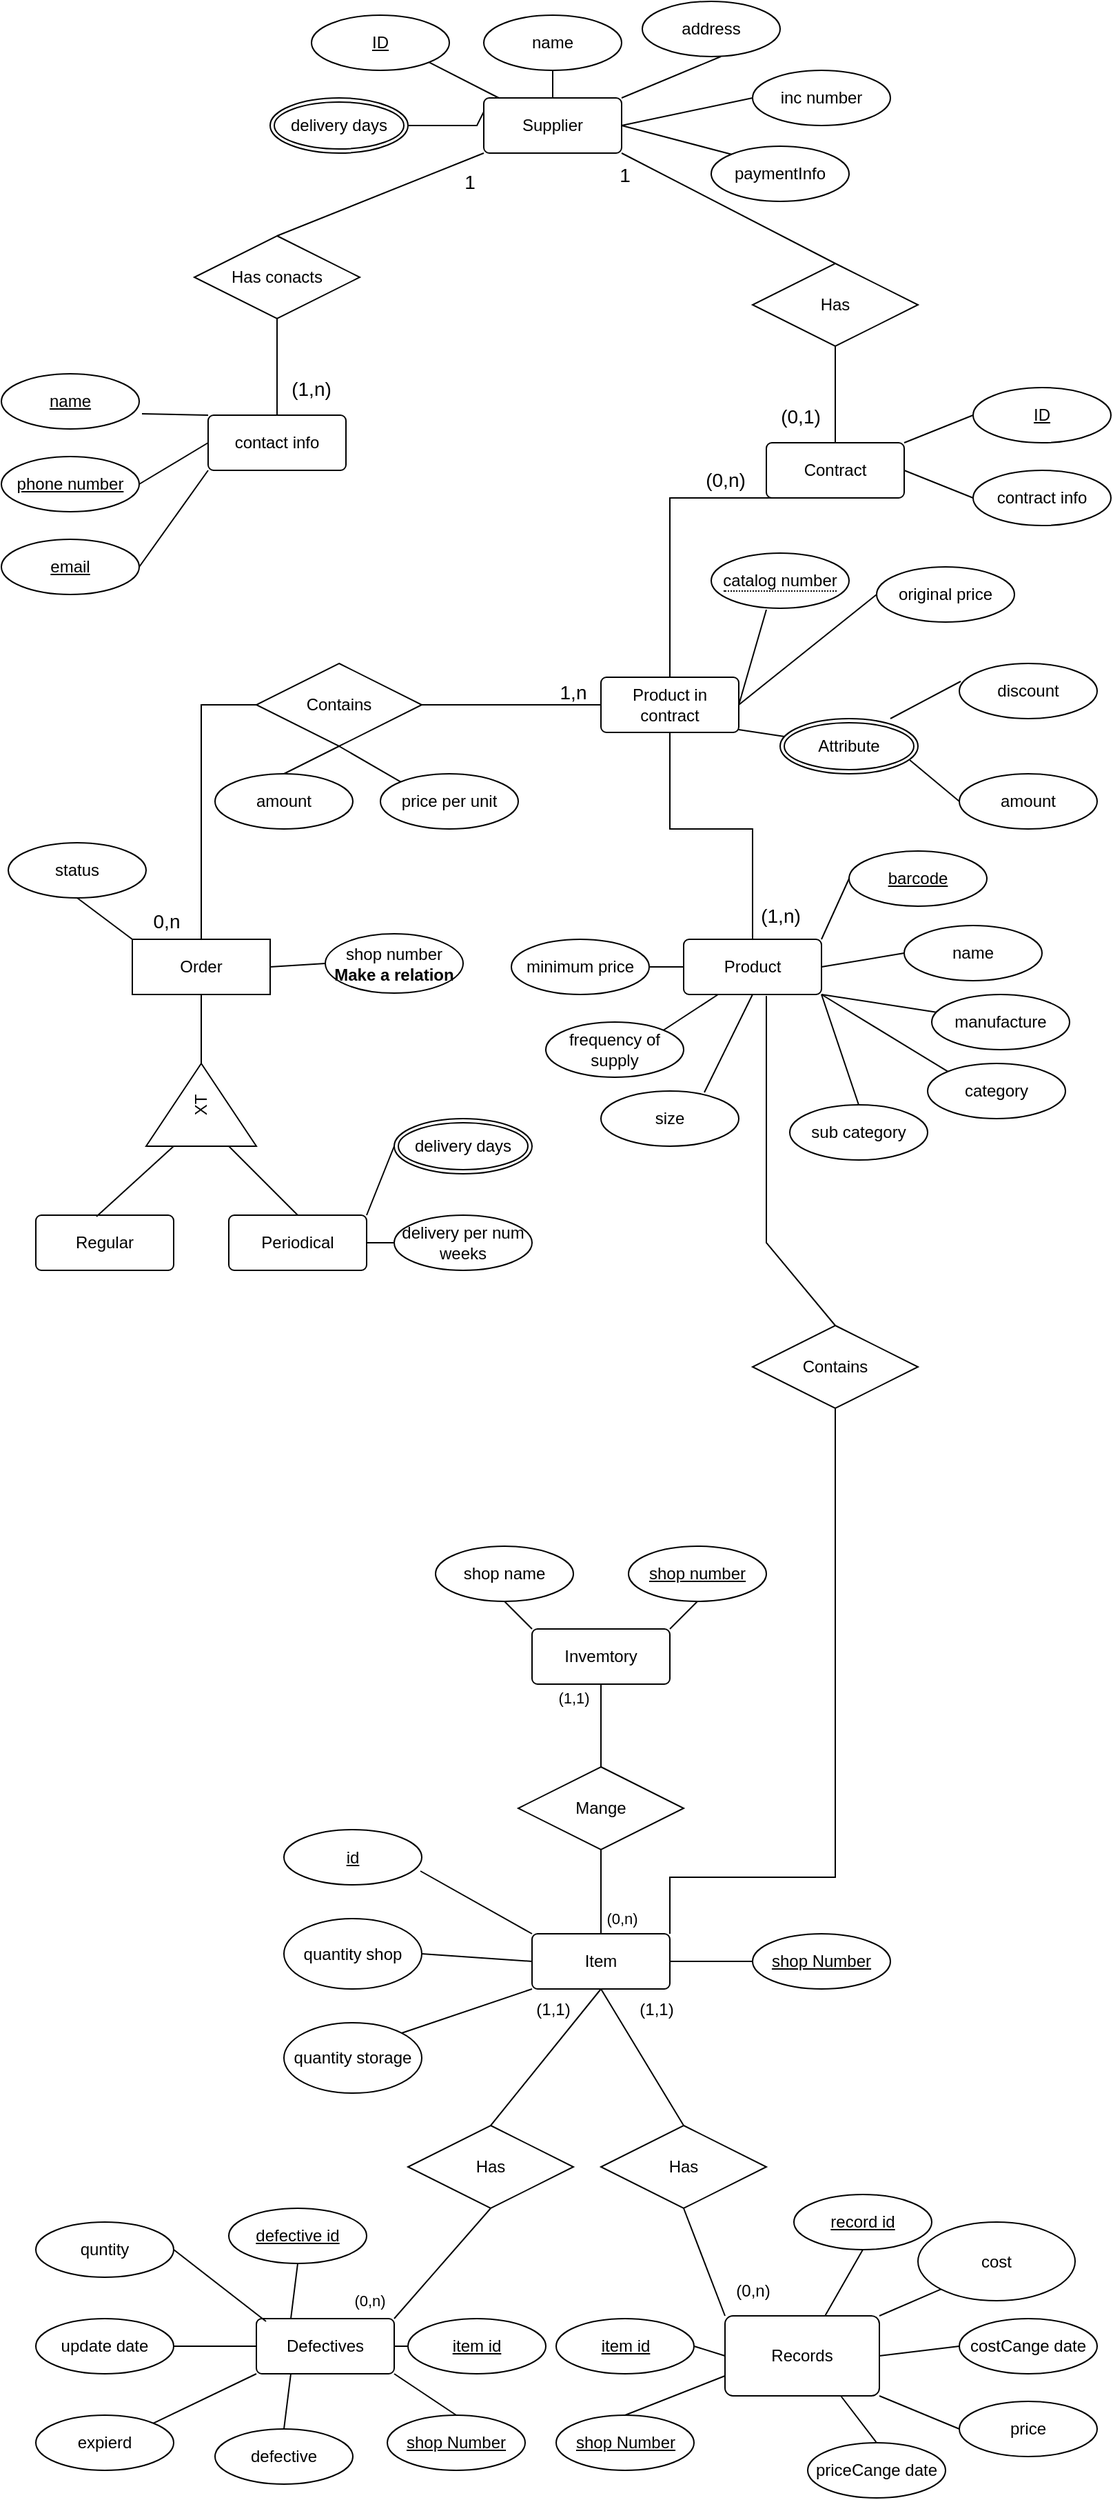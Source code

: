 <mxfile version="13.1.0" type="device"><diagram id="-EdxW_-E87VgU-9ESqdg" name="Page-1"><mxGraphModel dx="1422" dy="791" grid="1" gridSize="10" guides="1" tooltips="1" connect="1" arrows="1" fold="1" page="1" pageScale="1" pageWidth="850" pageHeight="1100" math="0" shadow="0"><root><mxCell id="0"/><mxCell id="1" parent="0"/><mxCell id="DoEyMygo4zdiLd33xUsy-1" value="Supplier" style="rounded=1;arcSize=10;whiteSpace=wrap;html=1;align=center;" parent="1" vertex="1"><mxGeometry x="375" y="90" width="100" height="40" as="geometry"/></mxCell><mxCell id="DoEyMygo4zdiLd33xUsy-2" value="ID" style="ellipse;whiteSpace=wrap;html=1;align=center;fontStyle=4;" parent="1" vertex="1"><mxGeometry x="250" y="30" width="100" height="40" as="geometry"/></mxCell><mxCell id="DoEyMygo4zdiLd33xUsy-3" value="" style="endArrow=none;html=1;rounded=0;exitX=1;exitY=1;exitDx=0;exitDy=0;" parent="1" source="DoEyMygo4zdiLd33xUsy-2" target="DoEyMygo4zdiLd33xUsy-1" edge="1"><mxGeometry relative="1" as="geometry"><mxPoint x="340" y="310" as="sourcePoint"/><mxPoint x="500" y="310" as="targetPoint"/></mxGeometry></mxCell><mxCell id="DoEyMygo4zdiLd33xUsy-4" value="name" style="ellipse;whiteSpace=wrap;html=1;align=center;" parent="1" vertex="1"><mxGeometry x="375" y="30" width="100" height="40" as="geometry"/></mxCell><mxCell id="DoEyMygo4zdiLd33xUsy-6" value="inc number" style="ellipse;whiteSpace=wrap;html=1;align=center;" parent="1" vertex="1"><mxGeometry x="570" y="70" width="100" height="40" as="geometry"/></mxCell><mxCell id="DoEyMygo4zdiLd33xUsy-7" value="address" style="ellipse;whiteSpace=wrap;html=1;align=center;" parent="1" vertex="1"><mxGeometry x="490" y="20" width="100" height="40" as="geometry"/></mxCell><mxCell id="DoEyMygo4zdiLd33xUsy-12" value="" style="endArrow=none;html=1;rounded=0;entryX=0;entryY=0.5;entryDx=0;entryDy=0;exitX=1;exitY=0.5;exitDx=0;exitDy=0;" parent="1" source="DoEyMygo4zdiLd33xUsy-1" target="DoEyMygo4zdiLd33xUsy-6" edge="1"><mxGeometry relative="1" as="geometry"><mxPoint x="350" y="190" as="sourcePoint"/><mxPoint x="510" y="190" as="targetPoint"/></mxGeometry></mxCell><mxCell id="DoEyMygo4zdiLd33xUsy-13" value="" style="endArrow=none;html=1;rounded=0;entryX=0.5;entryY=1;entryDx=0;entryDy=0;exitX=0.5;exitY=0;exitDx=0;exitDy=0;" parent="1" source="DoEyMygo4zdiLd33xUsy-1" target="DoEyMygo4zdiLd33xUsy-4" edge="1"><mxGeometry relative="1" as="geometry"><mxPoint x="260" y="150" as="sourcePoint"/><mxPoint x="420" y="150" as="targetPoint"/></mxGeometry></mxCell><mxCell id="DoEyMygo4zdiLd33xUsy-14" value="" style="endArrow=none;html=1;rounded=0;entryX=0.57;entryY=1;entryDx=0;entryDy=0;entryPerimeter=0;exitX=1;exitY=0;exitDx=0;exitDy=0;" parent="1" source="DoEyMygo4zdiLd33xUsy-1" target="DoEyMygo4zdiLd33xUsy-7" edge="1"><mxGeometry relative="1" as="geometry"><mxPoint x="400" y="109" as="sourcePoint"/><mxPoint x="560" y="109" as="targetPoint"/></mxGeometry></mxCell><mxCell id="DoEyMygo4zdiLd33xUsy-15" value="" style="endArrow=none;html=1;rounded=0;exitX=0;exitY=0.25;exitDx=0;exitDy=0;" parent="1" source="DoEyMygo4zdiLd33xUsy-1" target="DoEyMygo4zdiLd33xUsy-19" edge="1"><mxGeometry relative="1" as="geometry"><mxPoint x="60" y="120" as="sourcePoint"/><mxPoint x="220" y="120" as="targetPoint"/><Array as="points"><mxPoint x="370" y="110"/></Array></mxGeometry></mxCell><mxCell id="DoEyMygo4zdiLd33xUsy-16" value="" style="endArrow=none;html=1;rounded=0;entryX=0;entryY=0.5;entryDx=0;entryDy=0;exitX=1;exitY=0.5;exitDx=0;exitDy=0;" parent="1" source="DoEyMygo4zdiLd33xUsy-38" target="DoEyMygo4zdiLd33xUsy-49" edge="1"><mxGeometry relative="1" as="geometry"><mxPoint x="80" y="70" as="sourcePoint"/><mxPoint x="240" y="70" as="targetPoint"/></mxGeometry></mxCell><mxCell id="DoEyMygo4zdiLd33xUsy-19" value="delivery days" style="ellipse;shape=doubleEllipse;margin=3;whiteSpace=wrap;html=1;align=center;" parent="1" vertex="1"><mxGeometry x="220" y="90" width="100" height="40" as="geometry"/></mxCell><mxCell id="DoEyMygo4zdiLd33xUsy-37" value="" style="group" parent="1" vertex="1" connectable="0"><mxGeometry x="25" y="140" width="350" height="310" as="geometry"/></mxCell><mxCell id="DoEyMygo4zdiLd33xUsy-8" value="&lt;u&gt;name&lt;/u&gt;" style="ellipse;whiteSpace=wrap;html=1;align=center;" parent="DoEyMygo4zdiLd33xUsy-37" vertex="1"><mxGeometry y="150" width="100" height="40" as="geometry"/></mxCell><mxCell id="DoEyMygo4zdiLd33xUsy-9" value="&lt;u&gt;phone number&lt;/u&gt;" style="ellipse;whiteSpace=wrap;html=1;align=center;" parent="DoEyMygo4zdiLd33xUsy-37" vertex="1"><mxGeometry y="210" width="100" height="40" as="geometry"/></mxCell><mxCell id="DoEyMygo4zdiLd33xUsy-20" value="contact info" style="rounded=1;arcSize=10;whiteSpace=wrap;html=1;align=center;" parent="DoEyMygo4zdiLd33xUsy-37" vertex="1"><mxGeometry x="150" y="180" width="100" height="40" as="geometry"/></mxCell><mxCell id="DoEyMygo4zdiLd33xUsy-24" value="&lt;u&gt;email&lt;/u&gt;" style="ellipse;whiteSpace=wrap;html=1;align=center;" parent="DoEyMygo4zdiLd33xUsy-37" vertex="1"><mxGeometry y="270" width="100" height="40" as="geometry"/></mxCell><mxCell id="DoEyMygo4zdiLd33xUsy-26" value="" style="endArrow=none;html=1;rounded=0;exitX=1;exitY=0.5;exitDx=0;exitDy=0;entryX=0;entryY=1;entryDx=0;entryDy=0;" parent="DoEyMygo4zdiLd33xUsy-37" source="DoEyMygo4zdiLd33xUsy-24" target="DoEyMygo4zdiLd33xUsy-20" edge="1"><mxGeometry relative="1" as="geometry"><mxPoint x="170" y="320" as="sourcePoint"/><mxPoint x="330" y="320" as="targetPoint"/></mxGeometry></mxCell><mxCell id="DoEyMygo4zdiLd33xUsy-27" value="" style="endArrow=none;html=1;rounded=0;exitX=1;exitY=0.5;exitDx=0;exitDy=0;entryX=0;entryY=0.5;entryDx=0;entryDy=0;" parent="DoEyMygo4zdiLd33xUsy-37" source="DoEyMygo4zdiLd33xUsy-9" target="DoEyMygo4zdiLd33xUsy-20" edge="1"><mxGeometry relative="1" as="geometry"><mxPoint x="190" y="280" as="sourcePoint"/><mxPoint x="350" y="280" as="targetPoint"/></mxGeometry></mxCell><mxCell id="DoEyMygo4zdiLd33xUsy-28" value="" style="endArrow=none;html=1;rounded=0;exitX=1.02;exitY=0.725;exitDx=0;exitDy=0;exitPerimeter=0;entryX=0;entryY=0;entryDx=0;entryDy=0;" parent="DoEyMygo4zdiLd33xUsy-37" source="DoEyMygo4zdiLd33xUsy-8" target="DoEyMygo4zdiLd33xUsy-20" edge="1"><mxGeometry relative="1" as="geometry"><mxPoint x="150" y="270" as="sourcePoint"/><mxPoint x="310" y="270" as="targetPoint"/></mxGeometry></mxCell><mxCell id="DoEyMygo4zdiLd33xUsy-29" value="Has conacts" style="shape=rhombus;perimeter=rhombusPerimeter;whiteSpace=wrap;html=1;align=center;" parent="DoEyMygo4zdiLd33xUsy-37" vertex="1"><mxGeometry x="140" y="50" width="120" height="60" as="geometry"/></mxCell><mxCell id="DoEyMygo4zdiLd33xUsy-34" value="" style="group" parent="DoEyMygo4zdiLd33xUsy-37" vertex="1" connectable="0"><mxGeometry x="200" y="150" width="50" height="20" as="geometry"/></mxCell><mxCell id="DoEyMygo4zdiLd33xUsy-33" value="(1,n)" style="text;align=center;verticalAlign=middle;spacingLeft=4;spacingRight=4;rotatable=0;points=[[0,0.5],[1,0.5]];portConstraint=eastwest;fontSize=14;" parent="DoEyMygo4zdiLd33xUsy-34" vertex="1"><mxGeometry width="50" height="20" as="geometry"/></mxCell><mxCell id="DoEyMygo4zdiLd33xUsy-36" value="" style="group" parent="DoEyMygo4zdiLd33xUsy-37" vertex="1" connectable="0"><mxGeometry x="330" width="20" height="20" as="geometry"/></mxCell><mxCell id="DoEyMygo4zdiLd33xUsy-35" value="1" style="text;align=center;verticalAlign=middle;spacingLeft=4;spacingRight=4;rotatable=0;points=[[0,0.5],[1,0.5]];portConstraint=eastwest;fontSize=14;" parent="DoEyMygo4zdiLd33xUsy-36" vertex="1"><mxGeometry width="20" height="20" as="geometry"/></mxCell><mxCell id="DoEyMygo4zdiLd33xUsy-30" value="" style="endArrow=none;html=1;rounded=0;exitX=0.5;exitY=1;exitDx=0;exitDy=0;entryX=0.5;entryY=0;entryDx=0;entryDy=0;" parent="DoEyMygo4zdiLd33xUsy-37" source="DoEyMygo4zdiLd33xUsy-29" target="DoEyMygo4zdiLd33xUsy-20" edge="1"><mxGeometry relative="1" as="geometry"><mxPoint x="340" y="310" as="sourcePoint"/><mxPoint x="500" y="310" as="targetPoint"/></mxGeometry></mxCell><mxCell id="DoEyMygo4zdiLd33xUsy-25" value="" style="endArrow=none;html=1;rounded=0;entryX=0;entryY=1;entryDx=0;entryDy=0;exitX=0.5;exitY=0;exitDx=0;exitDy=0;" parent="1" source="DoEyMygo4zdiLd33xUsy-29" target="DoEyMygo4zdiLd33xUsy-1" edge="1"><mxGeometry relative="1" as="geometry"><mxPoint x="30" y="49.5" as="sourcePoint"/><mxPoint x="190" y="49.5" as="targetPoint"/></mxGeometry></mxCell><mxCell id="DoEyMygo4zdiLd33xUsy-38" value="Contract" style="rounded=1;arcSize=10;whiteSpace=wrap;html=1;align=center;" parent="1" vertex="1"><mxGeometry x="580" y="340" width="100" height="40" as="geometry"/></mxCell><mxCell id="DoEyMygo4zdiLd33xUsy-40" value="" style="endArrow=none;html=1;rounded=0;entryX=0;entryY=0.5;entryDx=0;entryDy=0;exitX=1;exitY=0;exitDx=0;exitDy=0;" parent="1" source="DoEyMygo4zdiLd33xUsy-38" target="DoEyMygo4zdiLd33xUsy-56" edge="1"><mxGeometry relative="1" as="geometry"><mxPoint x="560" y="430" as="sourcePoint"/><mxPoint x="720" y="430" as="targetPoint"/></mxGeometry></mxCell><mxCell id="DoEyMygo4zdiLd33xUsy-42" value="Has" style="shape=rhombus;perimeter=rhombusPerimeter;whiteSpace=wrap;html=1;align=center;" parent="1" vertex="1"><mxGeometry x="570" y="210" width="120" height="60" as="geometry"/></mxCell><mxCell id="DoEyMygo4zdiLd33xUsy-44" value="" style="group" parent="1" vertex="1" connectable="0"><mxGeometry x="590" y="310" width="30" height="20" as="geometry"/></mxCell><mxCell id="DoEyMygo4zdiLd33xUsy-41" value="" style="endArrow=none;html=1;rounded=0;exitX=0.5;exitY=0;exitDx=0;exitDy=0;" parent="DoEyMygo4zdiLd33xUsy-44" source="DoEyMygo4zdiLd33xUsy-38" target="DoEyMygo4zdiLd33xUsy-42" edge="1"><mxGeometry relative="1" as="geometry"><mxPoint x="75" y="-90" as="sourcePoint"/><mxPoint x="-5" y="-80" as="targetPoint"/></mxGeometry></mxCell><mxCell id="DoEyMygo4zdiLd33xUsy-43" value="(0,1)" style="text;align=center;verticalAlign=middle;spacingLeft=4;spacingRight=4;rotatable=0;points=[[0,0.5],[1,0.5]];portConstraint=eastwest;fontSize=14;" parent="DoEyMygo4zdiLd33xUsy-44" vertex="1"><mxGeometry width="30" height="20" as="geometry"/></mxCell><mxCell id="DoEyMygo4zdiLd33xUsy-46" value="" style="group" parent="1" vertex="1" connectable="0"><mxGeometry x="390" y="137.5" width="35" height="15" as="geometry"/></mxCell><mxCell id="DoEyMygo4zdiLd33xUsy-39" value="" style="endArrow=none;html=1;rounded=0;entryX=1;entryY=1;entryDx=0;entryDy=0;exitX=0.5;exitY=0;exitDx=0;exitDy=0;" parent="DoEyMygo4zdiLd33xUsy-46" source="DoEyMygo4zdiLd33xUsy-42" target="DoEyMygo4zdiLd33xUsy-1" edge="1"><mxGeometry relative="1" as="geometry"><mxPoint x="-395" y="-90.5" as="sourcePoint"/><mxPoint x="-235" y="-90.5" as="targetPoint"/></mxGeometry></mxCell><mxCell id="DoEyMygo4zdiLd33xUsy-47" value="name" style="ellipse;whiteSpace=wrap;html=1;align=center;" parent="1" vertex="1"><mxGeometry x="680" y="690" width="100" height="40" as="geometry"/></mxCell><mxCell id="DoEyMygo4zdiLd33xUsy-48" value="&lt;u&gt;barcode&lt;/u&gt;" style="ellipse;whiteSpace=wrap;html=1;align=center;" parent="1" vertex="1"><mxGeometry x="640" y="636" width="100" height="40" as="geometry"/></mxCell><mxCell id="DoEyMygo4zdiLd33xUsy-56" value="&lt;u&gt;ID&lt;/u&gt;" style="ellipse;whiteSpace=wrap;html=1;align=center;" parent="1" vertex="1"><mxGeometry x="730" y="300" width="100" height="40" as="geometry"/></mxCell><mxCell id="DoEyMygo4zdiLd33xUsy-49" value="contract info" style="ellipse;whiteSpace=wrap;html=1;align=center;" parent="1" vertex="1"><mxGeometry x="730" y="360" width="100" height="40" as="geometry"/></mxCell><mxCell id="DoEyMygo4zdiLd33xUsy-45" value="1" style="text;align=center;verticalAlign=middle;spacingLeft=4;spacingRight=4;rotatable=0;points=[[0,0.5],[1,0.5]];portConstraint=eastwest;fontSize=14;" parent="1" vertex="1"><mxGeometry x="460" y="140" width="35" height="10" as="geometry"/></mxCell><mxCell id="DoEyMygo4zdiLd33xUsy-65" value="Order" style="rounded=1;arcSize=0;whiteSpace=wrap;html=1;align=center;" parent="1" vertex="1"><mxGeometry x="120" y="700" width="100" height="40" as="geometry"/></mxCell><mxCell id="DoEyMygo4zdiLd33xUsy-66" value="XT" style="triangle;whiteSpace=wrap;html=1;rotation=-90;" parent="1" vertex="1"><mxGeometry x="140" y="780" width="60" height="80" as="geometry"/></mxCell><mxCell id="DoEyMygo4zdiLd33xUsy-67" value="Periodical" style="rounded=1;arcSize=10;whiteSpace=wrap;html=1;align=center;" parent="1" vertex="1"><mxGeometry x="190" y="900" width="100" height="40" as="geometry"/></mxCell><mxCell id="DoEyMygo4zdiLd33xUsy-68" value="Regular" style="rounded=1;arcSize=10;whiteSpace=wrap;html=1;align=center;" parent="1" vertex="1"><mxGeometry x="50" y="900" width="100" height="40" as="geometry"/></mxCell><mxCell id="DoEyMygo4zdiLd33xUsy-70" value="" style="endArrow=none;html=1;rounded=0;exitX=0;exitY=0.25;exitDx=0;exitDy=0;entryX=0.44;entryY=0.025;entryDx=0;entryDy=0;entryPerimeter=0;" parent="1" source="DoEyMygo4zdiLd33xUsy-66" target="DoEyMygo4zdiLd33xUsy-68" edge="1"><mxGeometry relative="1" as="geometry"><mxPoint x="-70" y="199.5" as="sourcePoint"/><mxPoint x="90" y="199.5" as="targetPoint"/></mxGeometry></mxCell><mxCell id="DoEyMygo4zdiLd33xUsy-71" value="" style="endArrow=none;html=1;rounded=0;entryX=0;entryY=0.75;entryDx=0;entryDy=0;exitX=0.5;exitY=0;exitDx=0;exitDy=0;" parent="1" source="DoEyMygo4zdiLd33xUsy-67" target="DoEyMygo4zdiLd33xUsy-66" edge="1"><mxGeometry relative="1" as="geometry"><mxPoint x="-70" y="830" as="sourcePoint"/><mxPoint x="90" y="830" as="targetPoint"/></mxGeometry></mxCell><mxCell id="DoEyMygo4zdiLd33xUsy-72" value="" style="endArrow=none;html=1;rounded=0;exitX=0.5;exitY=0;exitDx=0;exitDy=0;entryX=0;entryY=0.5;entryDx=0;entryDy=0;" parent="1" source="DoEyMygo4zdiLd33xUsy-65" target="DoEyMygo4zdiLd33xUsy-85" edge="1"><mxGeometry relative="1" as="geometry"><mxPoint x="30" y="49.5" as="sourcePoint"/><mxPoint x="330" y="380" as="targetPoint"/><Array as="points"><mxPoint x="170" y="530"/></Array></mxGeometry></mxCell><mxCell id="DoEyMygo4zdiLd33xUsy-74" value="" style="endArrow=none;html=1;rounded=0;exitX=1;exitY=0.5;exitDx=0;exitDy=0;entryX=0.5;entryY=1;entryDx=0;entryDy=0;" parent="1" source="DoEyMygo4zdiLd33xUsy-66" target="DoEyMygo4zdiLd33xUsy-65" edge="1"><mxGeometry relative="1" as="geometry"><mxPoint x="252.5" y="620" as="sourcePoint"/><mxPoint x="412.5" y="620" as="targetPoint"/></mxGeometry></mxCell><mxCell id="DoEyMygo4zdiLd33xUsy-76" value="1,n" style="text;align=center;verticalAlign=middle;spacingLeft=4;spacingRight=4;rotatable=0;points=[[0,0.5],[1,0.5]];portConstraint=eastwest;fontSize=14;" parent="1" vertex="1"><mxGeometry x="425" y="510" width="30" height="20" as="geometry"/></mxCell><mxCell id="DoEyMygo4zdiLd33xUsy-77" value="Product" style="rounded=1;arcSize=10;whiteSpace=wrap;html=1;align=center;" parent="1" vertex="1"><mxGeometry x="520" y="700" width="100" height="40" as="geometry"/></mxCell><mxCell id="DoEyMygo4zdiLd33xUsy-78" value="manufacture" style="ellipse;whiteSpace=wrap;html=1;align=center;" parent="1" vertex="1"><mxGeometry x="700" y="740" width="100" height="40" as="geometry"/></mxCell><mxCell id="DoEyMygo4zdiLd33xUsy-79" value="" style="endArrow=none;html=1;rounded=0;entryX=0;entryY=0.5;entryDx=0;entryDy=0;exitX=0.94;exitY=0.75;exitDx=0;exitDy=0;exitPerimeter=0;" parent="1" source="DoEyMygo4zdiLd33xUsy-98" target="DoEyMygo4zdiLd33xUsy-102" edge="1"><mxGeometry relative="1" as="geometry"><mxPoint x="30" y="49.5" as="sourcePoint"/><mxPoint x="190" y="49.5" as="targetPoint"/></mxGeometry></mxCell><mxCell id="DoEyMygo4zdiLd33xUsy-80" value="" style="endArrow=none;html=1;rounded=0;entryX=0;entryY=0.5;entryDx=0;entryDy=0;exitX=1;exitY=0.5;exitDx=0;exitDy=0;" parent="1" source="DoEyMygo4zdiLd33xUsy-77" target="DoEyMygo4zdiLd33xUsy-47" edge="1"><mxGeometry relative="1" as="geometry"><mxPoint x="40" y="189.5" as="sourcePoint"/><mxPoint x="200" y="189.5" as="targetPoint"/></mxGeometry></mxCell><mxCell id="DoEyMygo4zdiLd33xUsy-81" value="" style="endArrow=none;html=1;rounded=0;entryX=0;entryY=0.5;entryDx=0;entryDy=0;exitX=1;exitY=0;exitDx=0;exitDy=0;" parent="1" source="DoEyMygo4zdiLd33xUsy-77" target="DoEyMygo4zdiLd33xUsy-48" edge="1"><mxGeometry relative="1" as="geometry"><mxPoint x="495" y="660" as="sourcePoint"/><mxPoint x="655" y="660" as="targetPoint"/></mxGeometry></mxCell><mxCell id="DoEyMygo4zdiLd33xUsy-82" value="" style="endArrow=none;html=1;rounded=0;entryX=0;entryY=0;entryDx=0;entryDy=0;exitX=1;exitY=1;exitDx=0;exitDy=0;" parent="1" source="DoEyMygo4zdiLd33xUsy-77" target="3R_cCVLTtNXqhKFf44Ec-2" edge="1"><mxGeometry relative="1" as="geometry"><mxPoint x="30" y="179.5" as="sourcePoint"/><mxPoint x="190" y="179.5" as="targetPoint"/></mxGeometry></mxCell><mxCell id="DoEyMygo4zdiLd33xUsy-84" value="" style="endArrow=none;html=1;rounded=0;entryX=0.5;entryY=0;entryDx=0;entryDy=0;exitX=0.5;exitY=1;exitDx=0;exitDy=0;" parent="1" source="F4_qyt6bKvP0MRH5ixGX-1" target="DoEyMygo4zdiLd33xUsy-77" edge="1"><mxGeometry relative="1" as="geometry"><mxPoint x="510" y="560" as="sourcePoint"/><mxPoint x="600" y="530" as="targetPoint"/><Array as="points"><mxPoint x="510" y="620"/><mxPoint x="570" y="620"/></Array></mxGeometry></mxCell><mxCell id="DoEyMygo4zdiLd33xUsy-85" value="Contains" style="shape=rhombus;perimeter=rhombusPerimeter;whiteSpace=wrap;html=1;align=center;" parent="1" vertex="1"><mxGeometry x="210" y="500" width="120" height="60" as="geometry"/></mxCell><mxCell id="DoEyMygo4zdiLd33xUsy-87" value="" style="endArrow=none;html=1;rounded=0;entryX=0.5;entryY=0;entryDx=0;entryDy=0;exitX=0.5;exitY=1;exitDx=0;exitDy=0;" parent="1" source="DoEyMygo4zdiLd33xUsy-38" target="F4_qyt6bKvP0MRH5ixGX-1" edge="1"><mxGeometry relative="1" as="geometry"><mxPoint x="640" y="380" as="sourcePoint"/><mxPoint x="510" y="500" as="targetPoint"/><Array as="points"><mxPoint x="510" y="380"/></Array></mxGeometry></mxCell><mxCell id="DoEyMygo4zdiLd33xUsy-88" value="amount" style="ellipse;whiteSpace=wrap;html=1;align=center;" parent="1" vertex="1"><mxGeometry x="180" y="580" width="100" height="40" as="geometry"/></mxCell><mxCell id="DoEyMygo4zdiLd33xUsy-89" value="original price" style="ellipse;whiteSpace=wrap;html=1;align=center;" parent="1" vertex="1"><mxGeometry x="660" y="430" width="100" height="40" as="geometry"/></mxCell><mxCell id="DoEyMygo4zdiLd33xUsy-92" value="&lt;span style=&quot;border-bottom: 1px dotted&quot;&gt;catalog number&lt;br&gt;&lt;/span&gt;" style="ellipse;html=1;align=center;whiteSpace=wrap;" parent="1" vertex="1"><mxGeometry x="540" y="420" width="100" height="40" as="geometry"/></mxCell><mxCell id="DoEyMygo4zdiLd33xUsy-93" value="" style="endArrow=none;html=1;rounded=0;entryX=0;entryY=0.5;entryDx=0;entryDy=0;exitX=1;exitY=0.5;exitDx=0;exitDy=0;" parent="1" source="F4_qyt6bKvP0MRH5ixGX-1" target="DoEyMygo4zdiLd33xUsy-89" edge="1"><mxGeometry relative="1" as="geometry"><mxPoint x="570" y="530" as="sourcePoint"/><mxPoint x="190" y="49.5" as="targetPoint"/></mxGeometry></mxCell><mxCell id="DoEyMygo4zdiLd33xUsy-94" value="" style="endArrow=none;html=1;rounded=0;entryX=0.5;entryY=1;entryDx=0;entryDy=0;exitX=0.5;exitY=0;exitDx=0;exitDy=0;" parent="1" source="DoEyMygo4zdiLd33xUsy-88" target="DoEyMygo4zdiLd33xUsy-85" edge="1"><mxGeometry relative="1" as="geometry"><mxPoint x="270" y="610" as="sourcePoint"/><mxPoint x="380" y="690" as="targetPoint"/></mxGeometry></mxCell><mxCell id="DoEyMygo4zdiLd33xUsy-95" value="" style="endArrow=none;html=1;rounded=0;entryX=0.4;entryY=1.025;entryDx=0;entryDy=0;exitX=1;exitY=0.5;exitDx=0;exitDy=0;entryPerimeter=0;" parent="1" source="F4_qyt6bKvP0MRH5ixGX-1" target="DoEyMygo4zdiLd33xUsy-92" edge="1"><mxGeometry relative="1" as="geometry"><mxPoint x="570" y="530" as="sourcePoint"/><mxPoint x="550" y="510" as="targetPoint"/></mxGeometry></mxCell><mxCell id="DoEyMygo4zdiLd33xUsy-96" style="edgeStyle=orthogonalEdgeStyle;rounded=0;orthogonalLoop=1;jettySize=auto;html=1;exitX=0.5;exitY=1;exitDx=0;exitDy=0;" parent="1" source="DoEyMygo4zdiLd33xUsy-92" target="DoEyMygo4zdiLd33xUsy-92" edge="1"><mxGeometry relative="1" as="geometry"/></mxCell><mxCell id="DoEyMygo4zdiLd33xUsy-98" value="Attribute" style="ellipse;shape=doubleEllipse;margin=3;whiteSpace=wrap;html=1;align=center;" parent="1" vertex="1"><mxGeometry x="590" y="540" width="100" height="40" as="geometry"/></mxCell><mxCell id="DoEyMygo4zdiLd33xUsy-99" value="" style="endArrow=none;html=1;rounded=0;entryX=0.01;entryY=0.325;entryDx=0;entryDy=0;entryPerimeter=0;exitX=0.8;exitY=0;exitDx=0;exitDy=0;exitPerimeter=0;" parent="1" source="DoEyMygo4zdiLd33xUsy-98" target="DoEyMygo4zdiLd33xUsy-103" edge="1"><mxGeometry relative="1" as="geometry"><mxPoint x="30" y="49.5" as="sourcePoint"/><mxPoint x="190" y="49.5" as="targetPoint"/></mxGeometry></mxCell><mxCell id="DoEyMygo4zdiLd33xUsy-100" value="" style="endArrow=none;html=1;rounded=0;exitX=1;exitY=1;exitDx=0;exitDy=0;" parent="1" target="DoEyMygo4zdiLd33xUsy-98" edge="1"><mxGeometry relative="1" as="geometry"><mxPoint x="540" y="545" as="sourcePoint"/><mxPoint x="510" y="580" as="targetPoint"/></mxGeometry></mxCell><mxCell id="DoEyMygo4zdiLd33xUsy-102" value="amount" style="ellipse;whiteSpace=wrap;html=1;align=center;" parent="1" vertex="1"><mxGeometry x="720" y="580" width="100" height="40" as="geometry"/></mxCell><mxCell id="DoEyMygo4zdiLd33xUsy-103" value="discount" style="ellipse;whiteSpace=wrap;html=1;align=center;" parent="1" vertex="1"><mxGeometry x="720" y="500" width="100" height="40" as="geometry"/></mxCell><mxCell id="DoEyMygo4zdiLd33xUsy-112" value="(1,n)" style="text;align=center;verticalAlign=middle;spacingLeft=4;spacingRight=4;rotatable=0;points=[[0,0.5],[1,0.5]];portConstraint=eastwest;fontSize=14;html=1;" parent="1" vertex="1"><mxGeometry x="550" y="670" width="80" height="26" as="geometry"/></mxCell><mxCell id="DoEyMygo4zdiLd33xUsy-113" value="(0,n)" style="text;align=center;verticalAlign=middle;spacingLeft=4;spacingRight=4;rotatable=0;points=[[0,0.5],[1,0.5]];portConstraint=eastwest;fontSize=14;html=1;" parent="1" vertex="1"><mxGeometry x="510" y="354" width="80" height="26" as="geometry"/></mxCell><mxCell id="F4_qyt6bKvP0MRH5ixGX-1" value="Product in contract" style="rounded=1;arcSize=10;whiteSpace=wrap;html=1;align=center;" parent="1" vertex="1"><mxGeometry x="460" y="510" width="100" height="40" as="geometry"/></mxCell><mxCell id="F4_qyt6bKvP0MRH5ixGX-2" value="" style="endArrow=none;html=1;rounded=0;exitX=1;exitY=0.5;exitDx=0;exitDy=0;entryX=0;entryY=0.5;entryDx=0;entryDy=0;" parent="1" source="DoEyMygo4zdiLd33xUsy-85" target="F4_qyt6bKvP0MRH5ixGX-1" edge="1"><mxGeometry relative="1" as="geometry"><mxPoint x="340" y="400" as="sourcePoint"/><mxPoint x="500" y="400" as="targetPoint"/></mxGeometry></mxCell><mxCell id="F4_qyt6bKvP0MRH5ixGX-7" value="0,n" style="text;align=center;verticalAlign=middle;spacingLeft=4;spacingRight=4;rotatable=0;points=[[0,0.5],[1,0.5]];portConstraint=eastwest;fontSize=14;" parent="1" vertex="1"><mxGeometry x="130" y="676" width="30" height="20" as="geometry"/></mxCell><mxCell id="RIPP28r1jsqVCAONKs3R-1" value="delivery days" style="ellipse;shape=doubleEllipse;margin=3;whiteSpace=wrap;html=1;align=center;" parent="1" vertex="1"><mxGeometry x="310" y="830" width="100" height="40" as="geometry"/></mxCell><mxCell id="RIPP28r1jsqVCAONKs3R-2" value="" style="endArrow=none;html=1;rounded=0;exitX=1;exitY=0.5;exitDx=0;exitDy=0;entryX=0;entryY=0.5;entryDx=0;entryDy=0;" parent="1" source="DoEyMygo4zdiLd33xUsy-67" target="RIPP28r1jsqVCAONKs3R-4" edge="1"><mxGeometry relative="1" as="geometry"><mxPoint x="340" y="430" as="sourcePoint"/><mxPoint x="500" y="430" as="targetPoint"/></mxGeometry></mxCell><mxCell id="RIPP28r1jsqVCAONKs3R-3" value="" style="endArrow=none;html=1;rounded=0;exitX=1;exitY=0;exitDx=0;exitDy=0;entryX=0;entryY=0.5;entryDx=0;entryDy=0;" parent="1" source="DoEyMygo4zdiLd33xUsy-67" target="RIPP28r1jsqVCAONKs3R-1" edge="1"><mxGeometry relative="1" as="geometry"><mxPoint x="340" y="430" as="sourcePoint"/><mxPoint x="290" y="750" as="targetPoint"/></mxGeometry></mxCell><mxCell id="RIPP28r1jsqVCAONKs3R-4" value="delivery per num weeks " style="ellipse;whiteSpace=wrap;html=1;align=center;" parent="1" vertex="1"><mxGeometry x="310" y="900" width="100" height="40" as="geometry"/></mxCell><mxCell id="RIPP28r1jsqVCAONKs3R-7" value="status" style="ellipse;whiteSpace=wrap;html=1;align=center;" parent="1" vertex="1"><mxGeometry x="30" y="630" width="100" height="40" as="geometry"/></mxCell><mxCell id="RIPP28r1jsqVCAONKs3R-10" value="" style="endArrow=none;html=1;rounded=0;exitX=0;exitY=0;exitDx=0;exitDy=0;entryX=0.5;entryY=1;entryDx=0;entryDy=0;" parent="1" source="DoEyMygo4zdiLd33xUsy-65" target="RIPP28r1jsqVCAONKs3R-7" edge="1"><mxGeometry relative="1" as="geometry"><mxPoint x="340" y="670" as="sourcePoint"/><mxPoint x="500" y="670" as="targetPoint"/></mxGeometry></mxCell><mxCell id="3R_cCVLTtNXqhKFf44Ec-1" value="sub category" style="ellipse;whiteSpace=wrap;html=1;align=center;" parent="1" vertex="1"><mxGeometry x="597" y="820" width="100" height="40" as="geometry"/></mxCell><mxCell id="3R_cCVLTtNXqhKFf44Ec-2" value="&lt;div&gt;category&lt;/div&gt;" style="ellipse;whiteSpace=wrap;html=1;align=center;" parent="1" vertex="1"><mxGeometry x="697" y="790" width="100" height="40" as="geometry"/></mxCell><mxCell id="3R_cCVLTtNXqhKFf44Ec-4" value="" style="endArrow=none;html=1;rounded=0;exitX=1;exitY=1;exitDx=0;exitDy=0;" parent="1" target="DoEyMygo4zdiLd33xUsy-78" edge="1"><mxGeometry relative="1" as="geometry"><mxPoint x="620" y="740" as="sourcePoint"/><mxPoint x="680" y="790" as="targetPoint"/></mxGeometry></mxCell><mxCell id="3R_cCVLTtNXqhKFf44Ec-5" value="" style="endArrow=none;html=1;rounded=0;entryX=0.5;entryY=0;entryDx=0;entryDy=0;exitX=1;exitY=1;exitDx=0;exitDy=0;" parent="1" source="DoEyMygo4zdiLd33xUsy-77" target="3R_cCVLTtNXqhKFf44Ec-1" edge="1"><mxGeometry relative="1" as="geometry"><mxPoint x="580" y="760" as="sourcePoint"/><mxPoint x="626.969" y="804.986" as="targetPoint"/></mxGeometry></mxCell><mxCell id="3R_cCVLTtNXqhKFf44Ec-6" value="size" style="ellipse;whiteSpace=wrap;html=1;align=center;" parent="1" vertex="1"><mxGeometry x="460" y="810" width="100" height="40" as="geometry"/></mxCell><mxCell id="3R_cCVLTtNXqhKFf44Ec-7" value="frequency of supply" style="ellipse;whiteSpace=wrap;html=1;align=center;" parent="1" vertex="1"><mxGeometry x="420" y="760" width="100" height="40" as="geometry"/></mxCell><mxCell id="3R_cCVLTtNXqhKFf44Ec-8" value="minimum price" style="ellipse;whiteSpace=wrap;html=1;align=center;" parent="1" vertex="1"><mxGeometry x="395" y="700" width="100" height="40" as="geometry"/></mxCell><mxCell id="3R_cCVLTtNXqhKFf44Ec-9" value="" style="endArrow=none;html=1;rounded=0;exitX=0.5;exitY=1;exitDx=0;exitDy=0;entryX=0.75;entryY=0.025;entryDx=0;entryDy=0;entryPerimeter=0;" parent="1" source="DoEyMygo4zdiLd33xUsy-77" target="3R_cCVLTtNXqhKFf44Ec-6" edge="1"><mxGeometry relative="1" as="geometry"><mxPoint x="590" y="740" as="sourcePoint"/><mxPoint x="580" y="830" as="targetPoint"/></mxGeometry></mxCell><mxCell id="3R_cCVLTtNXqhKFf44Ec-10" value="" style="endArrow=none;html=1;rounded=0;exitX=0.25;exitY=1;exitDx=0;exitDy=0;entryX=1;entryY=0;entryDx=0;entryDy=0;" parent="1" source="DoEyMygo4zdiLd33xUsy-77" target="3R_cCVLTtNXqhKFf44Ec-7" edge="1"><mxGeometry relative="1" as="geometry"><mxPoint x="570" y="740" as="sourcePoint"/><mxPoint x="535" y="811" as="targetPoint"/></mxGeometry></mxCell><mxCell id="3R_cCVLTtNXqhKFf44Ec-11" value="" style="endArrow=none;html=1;rounded=0;exitX=0;exitY=0.5;exitDx=0;exitDy=0;entryX=1;entryY=0.5;entryDx=0;entryDy=0;" parent="1" source="DoEyMygo4zdiLd33xUsy-77" target="3R_cCVLTtNXqhKFf44Ec-8" edge="1"><mxGeometry relative="1" as="geometry"><mxPoint x="545" y="740" as="sourcePoint"/><mxPoint x="510" y="760" as="targetPoint"/></mxGeometry></mxCell><mxCell id="3R_cCVLTtNXqhKFf44Ec-13" value="price per unit" style="ellipse;whiteSpace=wrap;html=1;align=center;" parent="1" vertex="1"><mxGeometry x="300" y="580" width="100" height="40" as="geometry"/></mxCell><mxCell id="3R_cCVLTtNXqhKFf44Ec-16" value="" style="endArrow=none;html=1;rounded=0;entryX=0.5;entryY=1;entryDx=0;entryDy=0;exitX=0;exitY=0;exitDx=0;exitDy=0;" parent="1" source="3R_cCVLTtNXqhKFf44Ec-13" edge="1"><mxGeometry relative="1" as="geometry"><mxPoint x="240" y="580" as="sourcePoint"/><mxPoint x="270" y="560" as="targetPoint"/></mxGeometry></mxCell><mxCell id="3R_cCVLTtNXqhKFf44Ec-17" value="paymentInfo" style="ellipse;whiteSpace=wrap;html=1;align=center;" parent="1" vertex="1"><mxGeometry x="540" y="125" width="100" height="40" as="geometry"/></mxCell><mxCell id="3R_cCVLTtNXqhKFf44Ec-18" value="" style="endArrow=none;html=1;rounded=0;entryX=0;entryY=0;entryDx=0;entryDy=0;exitX=1;exitY=0.5;exitDx=0;exitDy=0;" parent="1" target="3R_cCVLTtNXqhKFf44Ec-17" edge="1"><mxGeometry relative="1" as="geometry"><mxPoint x="475" y="110" as="sourcePoint"/><mxPoint x="570" y="90" as="targetPoint"/></mxGeometry></mxCell><mxCell id="3R_cCVLTtNXqhKFf44Ec-21" value="&lt;div&gt;shop number&lt;/div&gt;&lt;div&gt;&lt;b&gt;Make a relation&lt;/b&gt;&lt;br&gt;&lt;/div&gt;" style="ellipse;whiteSpace=wrap;html=1;align=center;" parent="1" vertex="1"><mxGeometry x="260" y="696" width="100" height="43" as="geometry"/></mxCell><mxCell id="3R_cCVLTtNXqhKFf44Ec-22" value="" style="endArrow=none;html=1;rounded=0;entryX=1;entryY=0.5;entryDx=0;entryDy=0;exitX=0;exitY=0.5;exitDx=0;exitDy=0;" parent="1" source="3R_cCVLTtNXqhKFf44Ec-21" target="DoEyMygo4zdiLd33xUsy-65" edge="1"><mxGeometry relative="1" as="geometry"><mxPoint x="120" y="700" as="sourcePoint"/><mxPoint x="80" y="670" as="targetPoint"/></mxGeometry></mxCell><mxCell id="0MCAY6L694O7vR2-1Cc_-3" value="Invemtory" style="rounded=1;arcSize=10;whiteSpace=wrap;html=1;align=center;" vertex="1" parent="1"><mxGeometry x="410" y="1200" width="100" height="40" as="geometry"/></mxCell><mxCell id="0MCAY6L694O7vR2-1Cc_-6" value="" style="endArrow=none;html=1;rounded=0;entryX=1;entryY=0;entryDx=0;entryDy=0;exitX=0.5;exitY=1;exitDx=0;exitDy=0;" edge="1" parent="1" source="0MCAY6L694O7vR2-1Cc_-119" target="0MCAY6L694O7vR2-1Cc_-17"><mxGeometry relative="1" as="geometry"><mxPoint x="660" y="1050" as="sourcePoint"/><mxPoint x="460" y="1200" as="targetPoint"/><Array as="points"><mxPoint x="630" y="1380"/><mxPoint x="510" y="1380"/></Array></mxGeometry></mxCell><mxCell id="0MCAY6L694O7vR2-1Cc_-7" value="" style="endArrow=none;html=1;rounded=0;entryX=0.5;entryY=0;entryDx=0;entryDy=0;exitX=0.5;exitY=1;exitDx=0;exitDy=0;" edge="1" parent="1" source="0MCAY6L694O7vR2-1Cc_-30" target="0MCAY6L694O7vR2-1Cc_-17"><mxGeometry relative="1" as="geometry"><mxPoint x="460" y="1250" as="sourcePoint"/><mxPoint x="615" y="1180" as="targetPoint"/></mxGeometry></mxCell><mxCell id="0MCAY6L694O7vR2-1Cc_-32" value="(1,1)" style="edgeLabel;html=1;align=center;verticalAlign=middle;resizable=0;points=[];" vertex="1" connectable="0" parent="0MCAY6L694O7vR2-1Cc_-7"><mxGeometry x="0.475" y="-2" relative="1" as="geometry"><mxPoint x="-18" y="-155" as="offset"/></mxGeometry></mxCell><mxCell id="0MCAY6L694O7vR2-1Cc_-8" value="" style="endArrow=none;html=1;rounded=0;entryX=0;entryY=0;entryDx=0;entryDy=0;exitX=0.5;exitY=1;exitDx=0;exitDy=0;" edge="1" parent="1" source="0MCAY6L694O7vR2-1Cc_-13" target="0MCAY6L694O7vR2-1Cc_-3"><mxGeometry relative="1" as="geometry"><mxPoint x="615" y="1090" as="sourcePoint"/><mxPoint x="625" y="1190" as="targetPoint"/></mxGeometry></mxCell><mxCell id="0MCAY6L694O7vR2-1Cc_-9" value="" style="endArrow=none;html=1;rounded=0;entryX=1;entryY=0;entryDx=0;entryDy=0;exitX=0.5;exitY=1;exitDx=0;exitDy=0;" edge="1" parent="1" source="0MCAY6L694O7vR2-1Cc_-14" target="0MCAY6L694O7vR2-1Cc_-3"><mxGeometry relative="1" as="geometry"><mxPoint x="625" y="1100" as="sourcePoint"/><mxPoint x="635" y="1200" as="targetPoint"/></mxGeometry></mxCell><mxCell id="0MCAY6L694O7vR2-1Cc_-13" value="shop name" style="ellipse;whiteSpace=wrap;html=1;align=center;" vertex="1" parent="1"><mxGeometry x="340" y="1140" width="100" height="40" as="geometry"/></mxCell><mxCell id="0MCAY6L694O7vR2-1Cc_-14" value="&lt;u&gt;shop number&lt;/u&gt;" style="ellipse;whiteSpace=wrap;html=1;align=center;" vertex="1" parent="1"><mxGeometry x="480" y="1140" width="100" height="40" as="geometry"/></mxCell><mxCell id="0MCAY6L694O7vR2-1Cc_-17" value="Item" style="rounded=1;arcSize=10;whiteSpace=wrap;html=1;align=center;" vertex="1" parent="1"><mxGeometry x="410" y="1421" width="100" height="40" as="geometry"/></mxCell><mxCell id="0MCAY6L694O7vR2-1Cc_-19" value="cost" style="ellipse;whiteSpace=wrap;html=1;align=center;" vertex="1" parent="1"><mxGeometry x="690" y="1630" width="114" height="57" as="geometry"/></mxCell><mxCell id="0MCAY6L694O7vR2-1Cc_-20" value="quantity shop" style="ellipse;whiteSpace=wrap;html=1;align=center;" vertex="1" parent="1"><mxGeometry x="230" y="1410" width="100" height="51" as="geometry"/></mxCell><mxCell id="0MCAY6L694O7vR2-1Cc_-21" value="&lt;u&gt;id&lt;/u&gt;" style="ellipse;whiteSpace=wrap;html=1;align=center;" vertex="1" parent="1"><mxGeometry x="230" y="1345.5" width="100" height="40" as="geometry"/></mxCell><mxCell id="0MCAY6L694O7vR2-1Cc_-24" value="quantity storage" style="ellipse;whiteSpace=wrap;html=1;align=center;" vertex="1" parent="1"><mxGeometry x="230" y="1485.5" width="100" height="51" as="geometry"/></mxCell><mxCell id="0MCAY6L694O7vR2-1Cc_-25" value="" style="endArrow=none;html=1;rounded=0;entryX=0.5;entryY=0;entryDx=0;entryDy=0;exitX=0.75;exitY=1;exitDx=0;exitDy=0;" edge="1" parent="1" source="0MCAY6L694O7vR2-1Cc_-61" target="0MCAY6L694O7vR2-1Cc_-95"><mxGeometry relative="1" as="geometry"><mxPoint x="595" y="1070" as="sourcePoint"/><mxPoint x="605" y="1170" as="targetPoint"/></mxGeometry></mxCell><mxCell id="0MCAY6L694O7vR2-1Cc_-26" value="" style="endArrow=none;html=1;rounded=0;entryX=1;entryY=1;entryDx=0;entryDy=0;exitX=0;exitY=0.5;exitDx=0;exitDy=0;" edge="1" parent="1" source="0MCAY6L694O7vR2-1Cc_-94" target="0MCAY6L694O7vR2-1Cc_-61"><mxGeometry relative="1" as="geometry"><mxPoint x="605" y="1080" as="sourcePoint"/><mxPoint x="615" y="1180" as="targetPoint"/></mxGeometry></mxCell><mxCell id="0MCAY6L694O7vR2-1Cc_-27" value="" style="endArrow=none;html=1;rounded=0;entryX=1;entryY=0;entryDx=0;entryDy=0;exitX=0;exitY=1;exitDx=0;exitDy=0;" edge="1" parent="1" source="0MCAY6L694O7vR2-1Cc_-17" target="0MCAY6L694O7vR2-1Cc_-24"><mxGeometry relative="1" as="geometry"><mxPoint x="615" y="1090" as="sourcePoint"/><mxPoint x="625" y="1190" as="targetPoint"/></mxGeometry></mxCell><mxCell id="0MCAY6L694O7vR2-1Cc_-28" value="" style="endArrow=none;html=1;rounded=0;entryX=1;entryY=0.5;entryDx=0;entryDy=0;exitX=0;exitY=0.5;exitDx=0;exitDy=0;" edge="1" parent="1" source="0MCAY6L694O7vR2-1Cc_-17" target="0MCAY6L694O7vR2-1Cc_-20"><mxGeometry relative="1" as="geometry"><mxPoint x="625" y="1100" as="sourcePoint"/><mxPoint x="635" y="1200" as="targetPoint"/></mxGeometry></mxCell><mxCell id="0MCAY6L694O7vR2-1Cc_-29" value="" style="endArrow=none;html=1;rounded=0;entryX=0;entryY=0;entryDx=0;entryDy=0;exitX=0.99;exitY=0.75;exitDx=0;exitDy=0;exitPerimeter=0;" edge="1" parent="1" source="0MCAY6L694O7vR2-1Cc_-21" target="0MCAY6L694O7vR2-1Cc_-17"><mxGeometry relative="1" as="geometry"><mxPoint x="635" y="1110" as="sourcePoint"/><mxPoint x="645" y="1210" as="targetPoint"/></mxGeometry></mxCell><mxCell id="0MCAY6L694O7vR2-1Cc_-30" value="Mange" style="shape=rhombus;perimeter=rhombusPerimeter;whiteSpace=wrap;html=1;align=center;" vertex="1" parent="1"><mxGeometry x="400" y="1300" width="120" height="60" as="geometry"/></mxCell><mxCell id="0MCAY6L694O7vR2-1Cc_-31" value="" style="endArrow=none;html=1;rounded=0;entryX=0.5;entryY=0;entryDx=0;entryDy=0;exitX=0.5;exitY=1;exitDx=0;exitDy=0;" edge="1" parent="1" source="0MCAY6L694O7vR2-1Cc_-3" target="0MCAY6L694O7vR2-1Cc_-30"><mxGeometry relative="1" as="geometry"><mxPoint x="605" y="1080" as="sourcePoint"/><mxPoint x="615" y="1180" as="targetPoint"/></mxGeometry></mxCell><mxCell id="0MCAY6L694O7vR2-1Cc_-34" value="(0,n)" style="edgeLabel;html=1;align=center;verticalAlign=middle;resizable=0;points=[];" vertex="1" connectable="0" parent="0MCAY6L694O7vR2-1Cc_-31"><mxGeometry x="-0.567" y="3" relative="1" as="geometry"><mxPoint x="12" y="157" as="offset"/></mxGeometry></mxCell><mxCell id="0MCAY6L694O7vR2-1Cc_-35" value="Defectives" style="rounded=1;arcSize=10;whiteSpace=wrap;html=1;align=center;" vertex="1" parent="1"><mxGeometry x="210" y="1700" width="100" height="40" as="geometry"/></mxCell><mxCell id="0MCAY6L694O7vR2-1Cc_-36" value="&lt;u&gt;record id&lt;/u&gt;" style="ellipse;whiteSpace=wrap;html=1;align=center;" vertex="1" parent="1"><mxGeometry x="600" y="1610" width="100" height="40" as="geometry"/></mxCell><mxCell id="0MCAY6L694O7vR2-1Cc_-37" value="costCange date" style="ellipse;whiteSpace=wrap;html=1;align=center;" vertex="1" parent="1"><mxGeometry x="720" y="1700" width="100" height="40" as="geometry"/></mxCell><mxCell id="0MCAY6L694O7vR2-1Cc_-38" value="defective" style="ellipse;whiteSpace=wrap;html=1;align=center;" vertex="1" parent="1"><mxGeometry x="180" y="1780" width="100" height="40" as="geometry"/></mxCell><mxCell id="0MCAY6L694O7vR2-1Cc_-39" value="expierd" style="ellipse;whiteSpace=wrap;html=1;align=center;" vertex="1" parent="1"><mxGeometry x="50" y="1770" width="100" height="40" as="geometry"/></mxCell><mxCell id="0MCAY6L694O7vR2-1Cc_-42" value="update date" style="ellipse;whiteSpace=wrap;html=1;align=center;" vertex="1" parent="1"><mxGeometry x="50" y="1700" width="100" height="40" as="geometry"/></mxCell><mxCell id="0MCAY6L694O7vR2-1Cc_-43" value="quntity" style="ellipse;whiteSpace=wrap;html=1;align=center;" vertex="1" parent="1"><mxGeometry x="50" y="1630" width="100" height="40" as="geometry"/></mxCell><mxCell id="0MCAY6L694O7vR2-1Cc_-44" value="&lt;u&gt;defective id&lt;/u&gt;" style="ellipse;whiteSpace=wrap;html=1;align=center;" vertex="1" parent="1"><mxGeometry x="190" y="1620" width="100" height="40" as="geometry"/></mxCell><mxCell id="0MCAY6L694O7vR2-1Cc_-45" value="" style="endArrow=none;html=1;rounded=0;entryX=1;entryY=0.5;entryDx=0;entryDy=0;exitX=0;exitY=0.5;exitDx=0;exitDy=0;" edge="1" parent="1" source="0MCAY6L694O7vR2-1Cc_-37" target="0MCAY6L694O7vR2-1Cc_-61"><mxGeometry relative="1" as="geometry"><mxPoint x="605" y="1080" as="sourcePoint"/><mxPoint x="615" y="1180" as="targetPoint"/></mxGeometry></mxCell><mxCell id="0MCAY6L694O7vR2-1Cc_-46" value="" style="endArrow=none;html=1;rounded=0;entryX=1;entryY=0;entryDx=0;entryDy=0;exitX=0;exitY=1;exitDx=0;exitDy=0;" edge="1" parent="1" source="0MCAY6L694O7vR2-1Cc_-19" target="0MCAY6L694O7vR2-1Cc_-61"><mxGeometry relative="1" as="geometry"><mxPoint x="670" y="1500" as="sourcePoint"/><mxPoint x="680" y="1600" as="targetPoint"/></mxGeometry></mxCell><mxCell id="0MCAY6L694O7vR2-1Cc_-47" value="" style="endArrow=none;html=1;rounded=0;entryX=0;entryY=0.5;entryDx=0;entryDy=0;exitX=1;exitY=0.5;exitDx=0;exitDy=0;" edge="1" parent="1" source="0MCAY6L694O7vR2-1Cc_-42" target="0MCAY6L694O7vR2-1Cc_-35"><mxGeometry relative="1" as="geometry"><mxPoint x="615" y="1090" as="sourcePoint"/><mxPoint x="625" y="1190" as="targetPoint"/></mxGeometry></mxCell><mxCell id="0MCAY6L694O7vR2-1Cc_-48" value="" style="endArrow=none;html=1;rounded=0;entryX=0.07;entryY=0.05;entryDx=0;entryDy=0;exitX=1;exitY=0.5;exitDx=0;exitDy=0;entryPerimeter=0;" edge="1" parent="1" source="0MCAY6L694O7vR2-1Cc_-43" target="0MCAY6L694O7vR2-1Cc_-35"><mxGeometry relative="1" as="geometry"><mxPoint x="625" y="1100" as="sourcePoint"/><mxPoint x="635" y="1200" as="targetPoint"/></mxGeometry></mxCell><mxCell id="0MCAY6L694O7vR2-1Cc_-49" value="" style="endArrow=none;html=1;rounded=0;entryX=0.25;entryY=0;entryDx=0;entryDy=0;exitX=0.5;exitY=1;exitDx=0;exitDy=0;" edge="1" parent="1" source="0MCAY6L694O7vR2-1Cc_-44" target="0MCAY6L694O7vR2-1Cc_-35"><mxGeometry relative="1" as="geometry"><mxPoint x="210" y="1780" as="sourcePoint"/><mxPoint x="220" y="1880" as="targetPoint"/></mxGeometry></mxCell><mxCell id="0MCAY6L694O7vR2-1Cc_-50" value="" style="endArrow=none;html=1;rounded=0;entryX=0;entryY=1;entryDx=0;entryDy=0;exitX=1;exitY=0;exitDx=0;exitDy=0;" edge="1" parent="1" source="0MCAY6L694O7vR2-1Cc_-39" target="0MCAY6L694O7vR2-1Cc_-35"><mxGeometry relative="1" as="geometry"><mxPoint x="615" y="1090" as="sourcePoint"/><mxPoint x="625" y="1190" as="targetPoint"/></mxGeometry></mxCell><mxCell id="0MCAY6L694O7vR2-1Cc_-51" value="" style="endArrow=none;html=1;rounded=0;entryX=0.25;entryY=1;entryDx=0;entryDy=0;exitX=0.5;exitY=0;exitDx=0;exitDy=0;" edge="1" parent="1" source="0MCAY6L694O7vR2-1Cc_-38" target="0MCAY6L694O7vR2-1Cc_-35"><mxGeometry relative="1" as="geometry"><mxPoint x="605" y="1080" as="sourcePoint"/><mxPoint x="615" y="1180" as="targetPoint"/></mxGeometry></mxCell><mxCell id="0MCAY6L694O7vR2-1Cc_-54" value="Has" style="shape=rhombus;perimeter=rhombusPerimeter;whiteSpace=wrap;html=1;align=center;" vertex="1" parent="1"><mxGeometry x="320" y="1560" width="120" height="60" as="geometry"/></mxCell><mxCell id="0MCAY6L694O7vR2-1Cc_-55" value="" style="endArrow=none;html=1;rounded=0;exitX=0.5;exitY=1;exitDx=0;exitDy=0;" edge="1" parent="1" source="0MCAY6L694O7vR2-1Cc_-36" target="0MCAY6L694O7vR2-1Cc_-61"><mxGeometry relative="1" as="geometry"><mxPoint x="605" y="1080" as="sourcePoint"/><mxPoint x="615" y="1180" as="targetPoint"/></mxGeometry></mxCell><mxCell id="0MCAY6L694O7vR2-1Cc_-56" value="" style="endArrow=none;html=1;rounded=0;entryX=1;entryY=0;entryDx=0;entryDy=0;exitX=0.5;exitY=1;exitDx=0;exitDy=0;" edge="1" parent="1" source="0MCAY6L694O7vR2-1Cc_-54" target="0MCAY6L694O7vR2-1Cc_-35"><mxGeometry relative="1" as="geometry"><mxPoint x="615" y="1090" as="sourcePoint"/><mxPoint x="625" y="1190" as="targetPoint"/></mxGeometry></mxCell><mxCell id="0MCAY6L694O7vR2-1Cc_-57" value="" style="endArrow=none;html=1;rounded=0;entryX=0.5;entryY=0;entryDx=0;entryDy=0;exitX=0.5;exitY=1;exitDx=0;exitDy=0;" edge="1" parent="1" source="0MCAY6L694O7vR2-1Cc_-17" target="0MCAY6L694O7vR2-1Cc_-54"><mxGeometry relative="1" as="geometry"><mxPoint x="605" y="1080" as="sourcePoint"/><mxPoint x="615" y="1180" as="targetPoint"/></mxGeometry></mxCell><mxCell id="0MCAY6L694O7vR2-1Cc_-58" value="(0,n)" style="edgeLabel;html=1;align=center;verticalAlign=middle;resizable=0;points=[];" vertex="1" connectable="0" parent="1"><mxGeometry x="280" y="1530" as="geometry"><mxPoint x="12" y="157" as="offset"/></mxGeometry></mxCell><mxCell id="0MCAY6L694O7vR2-1Cc_-61" value="Records" style="rounded=1;arcSize=10;whiteSpace=wrap;html=1;align=center;" vertex="1" parent="1"><mxGeometry x="550" y="1698" width="112" height="58" as="geometry"/></mxCell><mxCell id="0MCAY6L694O7vR2-1Cc_-94" value="price" style="ellipse;whiteSpace=wrap;html=1;align=center;" vertex="1" parent="1"><mxGeometry x="720" y="1760" width="100" height="40" as="geometry"/></mxCell><mxCell id="0MCAY6L694O7vR2-1Cc_-95" value="priceCange date" style="ellipse;whiteSpace=wrap;html=1;align=center;" vertex="1" parent="1"><mxGeometry x="610" y="1790" width="100" height="40" as="geometry"/></mxCell><mxCell id="0MCAY6L694O7vR2-1Cc_-97" value="Has" style="shape=rhombus;perimeter=rhombusPerimeter;whiteSpace=wrap;html=1;align=center;" vertex="1" parent="1"><mxGeometry x="460" y="1560" width="120" height="60" as="geometry"/></mxCell><mxCell id="0MCAY6L694O7vR2-1Cc_-99" value="" style="endArrow=none;html=1;rounded=0;entryX=0.5;entryY=0;entryDx=0;entryDy=0;exitX=0.5;exitY=1;exitDx=0;exitDy=0;" edge="1" parent="1" target="0MCAY6L694O7vR2-1Cc_-97"><mxGeometry relative="1" as="geometry"><mxPoint x="460" y="1461" as="sourcePoint"/><mxPoint x="380" y="1560" as="targetPoint"/></mxGeometry></mxCell><mxCell id="0MCAY6L694O7vR2-1Cc_-102" value="(1,1)" style="text;html=1;align=center;verticalAlign=middle;resizable=0;points=[];autosize=1;" vertex="1" parent="1"><mxGeometry x="405" y="1465.5" width="40" height="20" as="geometry"/></mxCell><mxCell id="0MCAY6L694O7vR2-1Cc_-103" value="(1,1)" style="text;html=1;align=center;verticalAlign=middle;resizable=0;points=[];autosize=1;" vertex="1" parent="1"><mxGeometry x="480" y="1465.5" width="40" height="20" as="geometry"/></mxCell><mxCell id="0MCAY6L694O7vR2-1Cc_-104" value="" style="endArrow=none;html=1;rounded=0;entryX=0;entryY=0;entryDx=0;entryDy=0;exitX=0.5;exitY=1;exitDx=0;exitDy=0;" edge="1" parent="1" source="0MCAY6L694O7vR2-1Cc_-97" target="0MCAY6L694O7vR2-1Cc_-61"><mxGeometry relative="1" as="geometry"><mxPoint x="380" y="1620" as="sourcePoint"/><mxPoint x="310" y="1700" as="targetPoint"/></mxGeometry></mxCell><mxCell id="0MCAY6L694O7vR2-1Cc_-107" value="(0,n)" style="text;html=1;align=center;verticalAlign=middle;resizable=0;points=[];autosize=1;" vertex="1" parent="1"><mxGeometry x="550" y="1670" width="40" height="20" as="geometry"/></mxCell><mxCell id="0MCAY6L694O7vR2-1Cc_-108" value="&lt;u&gt;shop Number&lt;/u&gt;" style="ellipse;whiteSpace=wrap;html=1;align=center;" vertex="1" parent="1"><mxGeometry x="570" y="1421" width="100" height="40" as="geometry"/></mxCell><mxCell id="0MCAY6L694O7vR2-1Cc_-109" value="" style="endArrow=none;html=1;rounded=0;entryX=1;entryY=0.5;entryDx=0;entryDy=0;exitX=0;exitY=0.5;exitDx=0;exitDy=0;" edge="1" parent="1" source="0MCAY6L694O7vR2-1Cc_-108" target="0MCAY6L694O7vR2-1Cc_-17"><mxGeometry relative="1" as="geometry"><mxPoint x="329" y="1376" as="sourcePoint"/><mxPoint x="410" y="1421" as="targetPoint"/></mxGeometry></mxCell><mxCell id="0MCAY6L694O7vR2-1Cc_-110" value="&lt;u&gt;shop Number&lt;/u&gt;" style="ellipse;whiteSpace=wrap;html=1;align=center;" vertex="1" parent="1"><mxGeometry x="305" y="1770" width="100" height="40" as="geometry"/></mxCell><mxCell id="0MCAY6L694O7vR2-1Cc_-111" value="" style="endArrow=none;html=1;rounded=0;entryX=0.5;entryY=0;entryDx=0;entryDy=0;exitX=1;exitY=1;exitDx=0;exitDy=0;" edge="1" parent="1" source="0MCAY6L694O7vR2-1Cc_-35" target="0MCAY6L694O7vR2-1Cc_-110"><mxGeometry relative="1" as="geometry"><mxPoint x="570" y="1441" as="sourcePoint"/><mxPoint x="510" y="1441" as="targetPoint"/></mxGeometry></mxCell><mxCell id="0MCAY6L694O7vR2-1Cc_-112" value="&lt;u&gt;item id&lt;/u&gt;" style="ellipse;whiteSpace=wrap;html=1;align=center;" vertex="1" parent="1"><mxGeometry x="320" y="1700" width="100" height="40" as="geometry"/></mxCell><mxCell id="0MCAY6L694O7vR2-1Cc_-113" value="" style="endArrow=none;html=1;rounded=0;entryX=1;entryY=0.5;entryDx=0;entryDy=0;exitX=0;exitY=0.5;exitDx=0;exitDy=0;" edge="1" parent="1" source="0MCAY6L694O7vR2-1Cc_-112" target="0MCAY6L694O7vR2-1Cc_-35"><mxGeometry relative="1" as="geometry"><mxPoint x="570" y="1441" as="sourcePoint"/><mxPoint x="510" y="1441" as="targetPoint"/></mxGeometry></mxCell><mxCell id="0MCAY6L694O7vR2-1Cc_-115" value="&lt;u&gt;item id&lt;/u&gt;" style="ellipse;whiteSpace=wrap;html=1;align=center;" vertex="1" parent="1"><mxGeometry x="427.5" y="1700" width="100" height="40" as="geometry"/></mxCell><mxCell id="0MCAY6L694O7vR2-1Cc_-116" value="&lt;u&gt;shop Number&lt;/u&gt;" style="ellipse;whiteSpace=wrap;html=1;align=center;" vertex="1" parent="1"><mxGeometry x="427.5" y="1770" width="100" height="40" as="geometry"/></mxCell><mxCell id="0MCAY6L694O7vR2-1Cc_-117" value="" style="endArrow=none;html=1;rounded=0;entryX=0.5;entryY=0;entryDx=0;entryDy=0;exitX=0;exitY=0.75;exitDx=0;exitDy=0;" edge="1" parent="1" source="0MCAY6L694O7vR2-1Cc_-61" target="0MCAY6L694O7vR2-1Cc_-116"><mxGeometry relative="1" as="geometry"><mxPoint x="310" y="1740" as="sourcePoint"/><mxPoint x="355" y="1770" as="targetPoint"/></mxGeometry></mxCell><mxCell id="0MCAY6L694O7vR2-1Cc_-118" value="" style="endArrow=none;html=1;rounded=0;entryX=0;entryY=0.5;entryDx=0;entryDy=0;exitX=1;exitY=0.5;exitDx=0;exitDy=0;" edge="1" parent="1" source="0MCAY6L694O7vR2-1Cc_-115" target="0MCAY6L694O7vR2-1Cc_-61"><mxGeometry relative="1" as="geometry"><mxPoint x="310" y="1740" as="sourcePoint"/><mxPoint x="355" y="1770" as="targetPoint"/></mxGeometry></mxCell><mxCell id="0MCAY6L694O7vR2-1Cc_-119" value="Contains" style="shape=rhombus;perimeter=rhombusPerimeter;whiteSpace=wrap;html=1;align=center;" vertex="1" parent="1"><mxGeometry x="570" y="980" width="120" height="60" as="geometry"/></mxCell><mxCell id="0MCAY6L694O7vR2-1Cc_-124" value="" style="endArrow=none;html=1;rounded=0;exitX=0.6;exitY=1.025;exitDx=0;exitDy=0;exitPerimeter=0;entryX=0.5;entryY=0;entryDx=0;entryDy=0;" edge="1" parent="1" source="DoEyMygo4zdiLd33xUsy-77" target="0MCAY6L694O7vR2-1Cc_-119"><mxGeometry relative="1" as="geometry"><mxPoint x="620" y="740" as="sourcePoint"/><mxPoint x="595" y="920" as="targetPoint"/><Array as="points"><mxPoint x="580" y="920"/></Array></mxGeometry></mxCell></root></mxGraphModel></diagram></mxfile>